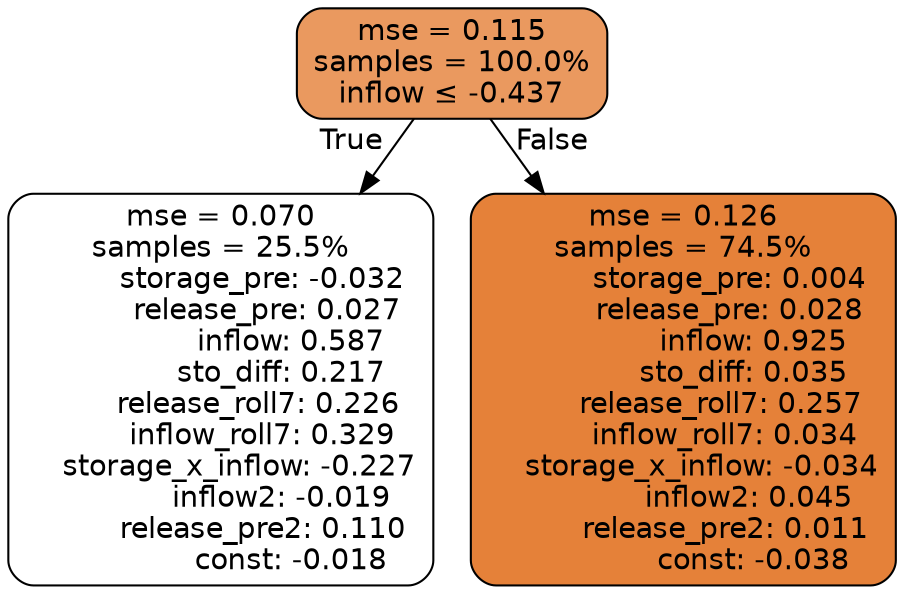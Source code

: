digraph tree {
bgcolor="transparent"
node [shape=rectangle, style="filled, rounded", color="black", fontname=helvetica] ;
edge [fontname=helvetica] ;
	"0" [label="mse = 0.115
samples = 100.0%
inflow &le; -0.437", fillcolor="#ea995f"]
	"1" [label="mse = 0.070
samples = 25.5%
         storage_pre: -0.032
          release_pre: 0.027
               inflow: 0.587
             sto_diff: 0.217
        release_roll7: 0.226
         inflow_roll7: 0.329
    storage_x_inflow: -0.227
             inflow2: -0.019
         release_pre2: 0.110
               const: -0.018", fillcolor="#ffffff"]
	"2" [label="mse = 0.126
samples = 74.5%
          storage_pre: 0.004
          release_pre: 0.028
               inflow: 0.925
             sto_diff: 0.035
        release_roll7: 0.257
         inflow_roll7: 0.034
    storage_x_inflow: -0.034
              inflow2: 0.045
         release_pre2: 0.011
               const: -0.038", fillcolor="#e58139"]

	"0" -> "1" [labeldistance=2.5, labelangle=45, headlabel="True"]
	"0" -> "2" [labeldistance=2.5, labelangle=-45, headlabel="False"]
}
